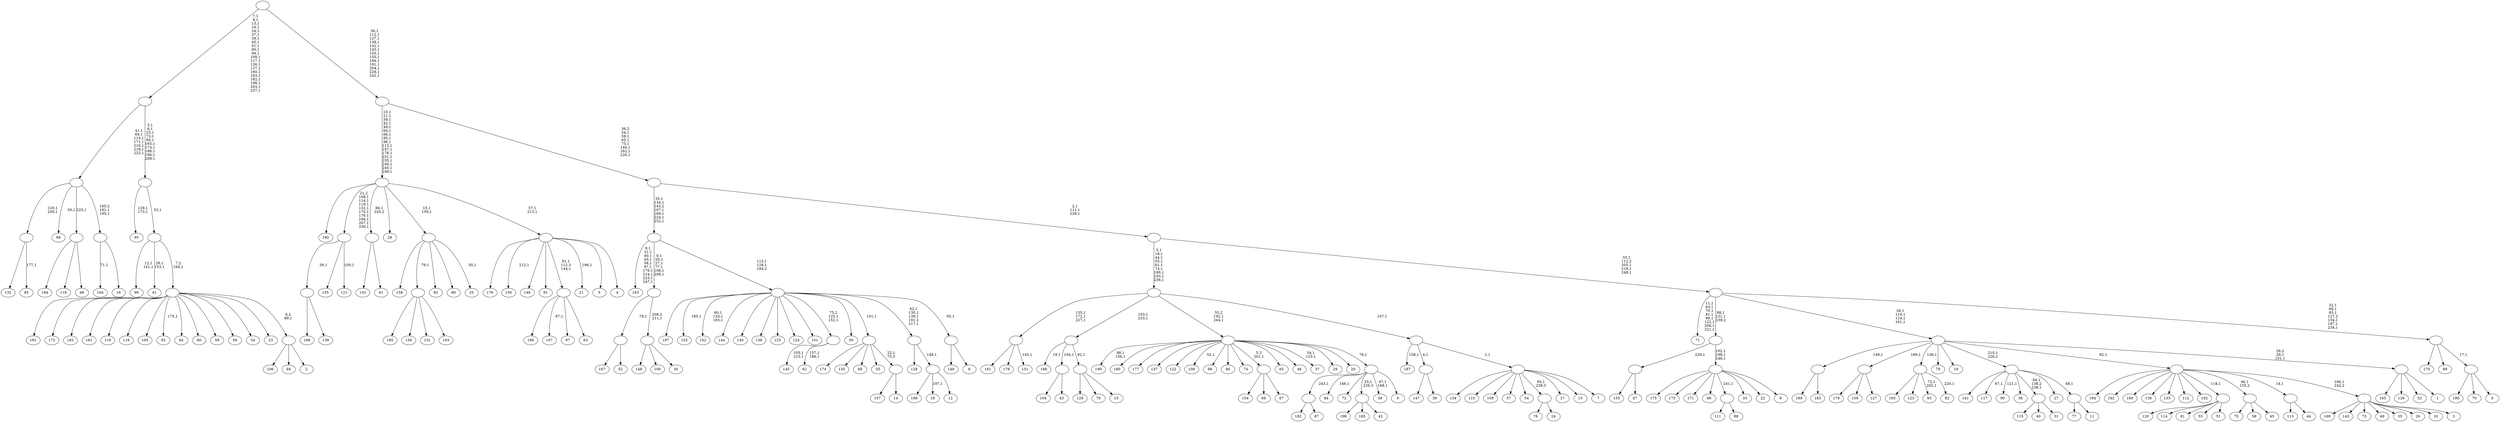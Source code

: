 digraph T {
	450 [label="199"]
	447 [label="198"]
	446 [label="197"]
	445 [label="196"]
	444 [label="195"]
	443 [label="194"]
	442 [label="193"]
	441 [label="192"]
	440 [label="191"]
	439 [label="190"]
	438 [label="189"]
	437 [label="188"]
	435 [label="187"]
	433 [label="186"]
	432 [label="185"]
	431 [label="184"]
	430 [label="183"]
	429 [label=""]
	428 [label="182"]
	427 [label="181"]
	426 [label="180"]
	425 [label="179"]
	424 [label="178"]
	423 [label="177"]
	422 [label="176"]
	421 [label="175"]
	420 [label="174"]
	419 [label="173"]
	418 [label="172"]
	417 [label="171"]
	416 [label="170"]
	415 [label="169"]
	414 [label="168"]
	413 [label="167"]
	412 [label="166"]
	411 [label="165"]
	410 [label="164"]
	408 [label="163"]
	397 [label="162"]
	396 [label="161"]
	395 [label="160"]
	394 [label="159"]
	393 [label="158"]
	392 [label="157"]
	391 [label="156"]
	390 [label="155"]
	389 [label="154"]
	388 [label="153"]
	386 [label="152"]
	382 [label="151"]
	380 [label=""]
	377 [label="150"]
	375 [label="149"]
	374 [label="148"]
	373 [label="147"]
	372 [label="146"]
	371 [label="145"]
	368 [label="144"]
	367 [label="143"]
	366 [label="142"]
	365 [label="141"]
	364 [label="140"]
	363 [label="139"]
	362 [label=""]
	361 [label="138"]
	360 [label="137"]
	359 [label="136"]
	358 [label="135"]
	357 [label="134"]
	356 [label="133"]
	355 [label="132"]
	354 [label="131"]
	353 [label="130"]
	352 [label="129"]
	351 [label="128"]
	350 [label="127"]
	349 [label=""]
	348 [label="126"]
	347 [label="125"]
	346 [label="124"]
	345 [label="123"]
	344 [label="122"]
	343 [label="121"]
	341 [label=""]
	332 [label="120"]
	331 [label="119"]
	330 [label="118"]
	329 [label="117"]
	327 [label="116"]
	326 [label="115"]
	325 [label="114"]
	324 [label="113"]
	323 [label="112"]
	322 [label="111"]
	321 [label="110"]
	320 [label="109"]
	319 [label="108"]
	317 [label="107"]
	315 [label="106"]
	314 [label="105"]
	313 [label="104"]
	312 [label="103"]
	311 [label=""]
	310 [label="102"]
	309 [label="101"]
	308 [label="100"]
	307 [label="99"]
	304 [label="98"]
	303 [label="97"]
	302 [label="96"]
	301 [label="95"]
	298 [label="94"]
	297 [label="93"]
	294 [label="92"]
	292 [label="91"]
	291 [label="90"]
	289 [label="89"]
	288 [label="88"]
	287 [label=""]
	286 [label="87"]
	285 [label=""]
	284 [label="86"]
	283 [label="85"]
	281 [label=""]
	279 [label="84"]
	277 [label="83"]
	276 [label="82"]
	274 [label=""]
	273 [label="81"]
	272 [label="80"]
	271 [label="79"]
	270 [label="78"]
	269 [label="77"]
	268 [label="76"]
	267 [label="75"]
	266 [label="74"]
	265 [label="73"]
	264 [label="72"]
	263 [label="71"]
	254 [label="70"]
	253 [label="69"]
	252 [label="68"]
	251 [label="67"]
	250 [label=""]
	249 [label="66"]
	247 [label="65"]
	246 [label="64"]
	245 [label="63"]
	244 [label=""]
	242 [label="62"]
	239 [label=""]
	237 [label="61"]
	236 [label=""]
	235 [label="60"]
	234 [label="59"]
	233 [label="58"]
	232 [label="57"]
	231 [label="56"]
	230 [label="55"]
	229 [label="54"]
	228 [label="53"]
	227 [label="52"]
	226 [label=""]
	225 [label="51"]
	224 [label=""]
	223 [label="50"]
	222 [label="49"]
	221 [label="48"]
	220 [label=""]
	219 [label="47"]
	218 [label=""]
	217 [label="46"]
	216 [label="45"]
	215 [label=""]
	214 [label="44"]
	213 [label=""]
	212 [label="43"]
	211 [label=""]
	210 [label="42"]
	209 [label=""]
	208 [label="41"]
	205 [label="40"]
	204 [label="39"]
	203 [label=""]
	202 [label="38"]
	199 [label="37"]
	196 [label="36"]
	195 [label="35"]
	194 [label="34"]
	193 [label="33"]
	192 [label="32"]
	191 [label="31"]
	190 [label=""]
	188 [label="30"]
	187 [label=""]
	186 [label=""]
	180 [label="29"]
	179 [label="28"]
	178 [label="27"]
	177 [label="26"]
	176 [label="25"]
	174 [label=""]
	172 [label="24"]
	171 [label=""]
	170 [label="23"]
	169 [label="22"]
	168 [label="21"]
	166 [label="20"]
	165 [label="19"]
	164 [label="18"]
	162 [label="17"]
	161 [label="16"]
	160 [label=""]
	158 [label=""]
	151 [label="15"]
	150 [label=""]
	149 [label=""]
	147 [label="14"]
	146 [label=""]
	145 [label=""]
	144 [label="13"]
	143 [label="12"]
	142 [label=""]
	141 [label=""]
	137 [label="11"]
	136 [label=""]
	135 [label=""]
	134 [label="10"]
	133 [label="9"]
	132 [label=""]
	131 [label=""]
	129 [label="8"]
	128 [label=""]
	125 [label=""]
	123 [label="7"]
	122 [label=""]
	121 [label=""]
	120 [label=""]
	111 [label="6"]
	110 [label=""]
	109 [label=""]
	107 [label=""]
	101 [label="5"]
	100 [label="4"]
	99 [label=""]
	97 [label=""]
	80 [label="3"]
	79 [label=""]
	78 [label=""]
	77 [label="2"]
	76 [label=""]
	75 [label=""]
	74 [label=""]
	73 [label=""]
	63 [label=""]
	42 [label="1"]
	41 [label=""]
	39 [label=""]
	35 [label="0"]
	34 [label=""]
	33 [label=""]
	27 [label=""]
	23 [label=""]
	20 [label=""]
	13 [label=""]
	0 [label=""]
	429 -> 438 [label=""]
	429 -> 430 [label=""]
	380 -> 382 [label="145,1"]
	380 -> 427 [label=""]
	380 -> 424 [label=""]
	362 -> 414 [label=""]
	362 -> 363 [label=""]
	349 -> 425 [label=""]
	349 -> 394 [label=""]
	349 -> 350 [label=""]
	341 -> 343 [label="100,1"]
	341 -> 362 [label="56,1"]
	341 -> 358 [label=""]
	311 -> 444 [label=""]
	311 -> 391 [label=""]
	311 -> 354 [label=""]
	311 -> 312 [label=""]
	287 -> 322 [label=""]
	287 -> 288 [label=""]
	285 -> 428 [label=""]
	285 -> 286 [label=""]
	281 -> 283 [label="177,1"]
	281 -> 355 [label=""]
	274 -> 276 [label="220,1"]
	274 -> 297 [label="72,1\n202,1"]
	274 -> 442 [label=""]
	274 -> 345 [label=""]
	250 -> 389 [label=""]
	250 -> 253 [label=""]
	250 -> 251 [label=""]
	244 -> 317 [label="87,1"]
	244 -> 433 [label=""]
	244 -> 303 [label=""]
	244 -> 245 [label=""]
	239 -> 242 [label="157,1\n186,1"]
	239 -> 371 [label="105,1\n215,1"]
	236 -> 367 [label=""]
	236 -> 237 [label=""]
	226 -> 413 [label=""]
	226 -> 227 [label=""]
	224 -> 332 [label=""]
	224 -> 325 [label=""]
	224 -> 273 [label=""]
	224 -> 228 [label=""]
	224 -> 225 [label=""]
	220 -> 431 [label=""]
	220 -> 330 [label=""]
	220 -> 221 [label=""]
	218 -> 390 [label=""]
	218 -> 219 [label=""]
	215 -> 267 [label=""]
	215 -> 233 [label=""]
	215 -> 216 [label=""]
	213 -> 324 [label=""]
	213 -> 214 [label=""]
	211 -> 313 [label=""]
	211 -> 212 [label=""]
	209 -> 445 [label=""]
	209 -> 432 [label=""]
	209 -> 210 [label=""]
	203 -> 373 [label=""]
	203 -> 204 [label=""]
	190 -> 326 [label=""]
	190 -> 205 [label=""]
	190 -> 191 [label=""]
	187 -> 374 [label=""]
	187 -> 308 [label=""]
	187 -> 188 [label=""]
	186 -> 226 [label="78,1"]
	186 -> 187 [label="208,2\n211,1"]
	174 -> 176 [label="30,1"]
	174 -> 393 [label=""]
	174 -> 311 [label="79,1"]
	174 -> 277 [label=""]
	174 -> 272 [label=""]
	171 -> 268 [label=""]
	171 -> 172 [label=""]
	160 -> 410 [label="71,1"]
	160 -> 161 [label=""]
	158 -> 160 [label="160,2\n181,1\n195,1"]
	158 -> 249 [label="50,1"]
	158 -> 281 [label="120,1\n200,1"]
	158 -> 220 [label="225,1"]
	150 -> 352 [label=""]
	150 -> 270 [label=""]
	150 -> 151 [label=""]
	149 -> 437 [label="19,1"]
	149 -> 211 [label="104,1"]
	149 -> 150 [label="92,1"]
	146 -> 392 [label=""]
	146 -> 147 [label=""]
	145 -> 420 [label=""]
	145 -> 353 [label=""]
	145 -> 252 [label=""]
	145 -> 230 [label=""]
	145 -> 146 [label="22,1\n75,3"]
	142 -> 164 [label="197,1"]
	142 -> 447 [label=""]
	142 -> 143 [label=""]
	141 -> 351 [label=""]
	141 -> 142 [label="148,1"]
	136 -> 269 [label=""]
	136 -> 137 [label=""]
	135 -> 190 [label="84,1\n138,2\n238,1"]
	135 -> 291 [label="121,1"]
	135 -> 329 [label="67,1"]
	135 -> 365 [label=""]
	135 -> 196 [label=""]
	135 -> 178 [label=""]
	135 -> 136 [label="48,1"]
	132 -> 202 [label="47,1\n168,1"]
	132 -> 279 [label="146,1"]
	132 -> 285 [label="243,1"]
	132 -> 264 [label=""]
	132 -> 209 [label="25,1\n226,3"]
	132 -> 133 [label=""]
	131 -> 199 [label="34,1\n123,1"]
	131 -> 319 [label="52,1"]
	131 -> 450 [label="98,1\n156,1"]
	131 -> 426 [label=""]
	131 -> 423 [label=""]
	131 -> 360 [label=""]
	131 -> 344 [label=""]
	131 -> 304 [label=""]
	131 -> 284 [label=""]
	131 -> 266 [label=""]
	131 -> 250 [label="5,2\n201,1"]
	131 -> 247 [label=""]
	131 -> 217 [label=""]
	131 -> 180 [label=""]
	131 -> 166 [label=""]
	131 -> 132 [label="76,1"]
	128 -> 421 [label=""]
	128 -> 419 [label=""]
	128 -> 417 [label=""]
	128 -> 302 [label=""]
	128 -> 287 [label="241,1"]
	128 -> 193 [label=""]
	128 -> 169 [label=""]
	128 -> 129 [label=""]
	125 -> 128 [label="102,1\n198,1\n246,1"]
	125 -> 218 [label="229,1"]
	122 -> 357 [label=""]
	122 -> 321 [label=""]
	122 -> 320 [label=""]
	122 -> 232 [label=""]
	122 -> 229 [label=""]
	122 -> 171 [label="93,1\n239,3"]
	122 -> 162 [label=""]
	122 -> 144 [label=""]
	122 -> 123 [label=""]
	121 -> 435 [label="158,1"]
	121 -> 203 [label="4,1"]
	121 -> 122 [label="1,1"]
	120 -> 131 [label="55,2\n192,1\n244,1"]
	120 -> 149 [label="103,1\n233,1"]
	120 -> 380 [label="135,1\n172,1\n227,1"]
	120 -> 121 [label="107,1"]
	110 -> 375 [label=""]
	110 -> 111 [label=""]
	109 -> 141 [label="62,1\n130,1\n139,1\n191,2\n217,1"]
	109 -> 239 [label="75,2\n125,1\n152,1"]
	109 -> 386 [label="60,1\n133,1\n183,1"]
	109 -> 388 [label="185,1"]
	109 -> 446 [label=""]
	109 -> 368 [label=""]
	109 -> 364 [label=""]
	109 -> 361 [label=""]
	109 -> 347 [label=""]
	109 -> 346 [label=""]
	109 -> 309 [label=""]
	109 -> 223 [label=""]
	109 -> 145 [label="101,1"]
	109 -> 110 [label="95,1"]
	107 -> 109 [label="115,1\n128,1\n184,2"]
	107 -> 186 [label="0,1\n20,1\n27,1\n77,1\n106,1\n208,1"]
	107 -> 408 [label="9,1\n31,1\n40,1\n43,1\n58,1\n97,1\n179,1\n214,1\n223,1\n247,1"]
	99 -> 168 [label="196,1"]
	99 -> 244 [label="91,1\n112,3\n144,1"]
	99 -> 377 [label="212,1"]
	99 -> 422 [label=""]
	99 -> 372 [label=""]
	99 -> 292 [label=""]
	99 -> 101 [label=""]
	99 -> 100 [label=""]
	97 -> 99 [label="57,1\n213,1"]
	97 -> 174 [label="15,1\n159,1"]
	97 -> 341 [label="21,2\n108,1\n114,1\n119,1\n132,1\n170,1\n176,1\n194,1\n207,1\n230,1"]
	97 -> 395 [label=""]
	97 -> 236 [label="86,1\n245,2"]
	97 -> 179 [label=""]
	79 -> 415 [label=""]
	79 -> 366 [label=""]
	79 -> 265 [label=""]
	79 -> 222 [label=""]
	79 -> 195 [label=""]
	79 -> 177 [label=""]
	79 -> 134 [label=""]
	79 -> 80 [label=""]
	78 -> 443 [label=""]
	78 -> 441 [label=""]
	78 -> 412 [label=""]
	78 -> 359 [label=""]
	78 -> 356 [label=""]
	78 -> 323 [label=""]
	78 -> 310 [label=""]
	78 -> 224 [label="118,1"]
	78 -> 215 [label="46,1\n155,2"]
	78 -> 213 [label="14,1"]
	78 -> 79 [label="166,1\n242,2"]
	76 -> 315 [label=""]
	76 -> 298 [label=""]
	76 -> 77 [label=""]
	75 -> 294 [label="175,1"]
	75 -> 440 [label=""]
	75 -> 418 [label=""]
	75 -> 397 [label=""]
	75 -> 396 [label=""]
	75 -> 331 [label=""]
	75 -> 327 [label=""]
	75 -> 314 [label=""]
	75 -> 246 [label=""]
	75 -> 235 [label=""]
	75 -> 234 [label=""]
	75 -> 231 [label=""]
	75 -> 194 [label=""]
	75 -> 170 [label=""]
	75 -> 76 [label="6,2\n89,1"]
	74 -> 208 [label="28,1\n153,1"]
	74 -> 307 [label="12,1\n141,1"]
	74 -> 75 [label="7,2\n164,1"]
	73 -> 301 [label="129,1\n173,1"]
	73 -> 74 [label="53,1"]
	63 -> 73 [label="3,1\n6,1\n23,1\n73,1\n80,1\n165,1\n174,1\n188,1\n190,1\n209,1"]
	63 -> 158 [label="41,1\n69,1\n110,1\n171,1\n216,1\n219,1\n222,1"]
	41 -> 411 [label=""]
	41 -> 348 [label=""]
	41 -> 192 [label=""]
	41 -> 42 [label=""]
	39 -> 41 [label="26,2\n29,1\n151,1"]
	39 -> 429 [label="149,1"]
	39 -> 349 [label="189,1"]
	39 -> 274 [label="136,1"]
	39 -> 271 [label=""]
	39 -> 165 [label=""]
	39 -> 135 [label="210,1\n226,2"]
	39 -> 78 [label="82,1"]
	34 -> 439 [label=""]
	34 -> 254 [label=""]
	34 -> 35 [label=""]
	33 -> 416 [label=""]
	33 -> 289 [label=""]
	33 -> 34 [label="17,1"]
	27 -> 33 [label="32,1\n68,1\n83,1\n127,2\n154,1\n187,1\n234,1"]
	27 -> 39 [label="26,1\n116,1\n124,1\n161,1"]
	27 -> 125 [label="88,1\n131,1\n239,2"]
	27 -> 263 [label="11,1\n63,1\n70,1\n81,1\n99,1\n122,1\n206,1\n221,1"]
	23 -> 27 [label="33,1\n112,2\n205,1\n218,1\n248,1"]
	23 -> 120 [label="5,1\n18,1\n44,1\n55,1\n61,1\n74,1\n180,1\n193,1\n236,1"]
	20 -> 23 [label="2,1\n111,1\n239,1"]
	20 -> 107 [label="35,1\n134,1\n143,2\n167,1\n169,1\n224,1\n232,1"]
	13 -> 20 [label="36,2\n54,1\n59,1\n65,1\n75,1\n140,1\n162,1\n226,1"]
	13 -> 97 [label="10,1\n21,1\n39,1\n42,1\n49,1\n64,1\n66,1\n85,1\n96,1\n113,1\n147,1\n178,1\n231,1\n235,1\n240,1\n245,1\n249,1"]
	0 -> 13 [label="36,1\n112,1\n127,1\n138,1\n142,1\n143,1\n150,1\n155,1\n184,1\n191,1\n204,1\n228,1\n242,1"]
	0 -> 63 [label="7,1\n8,1\n13,1\n16,1\n24,1\n37,1\n38,1\n45,1\n51,1\n90,1\n94,1\n109,1\n117,1\n126,1\n137,1\n160,1\n163,1\n182,1\n199,1\n203,1\n237,1"]
}
